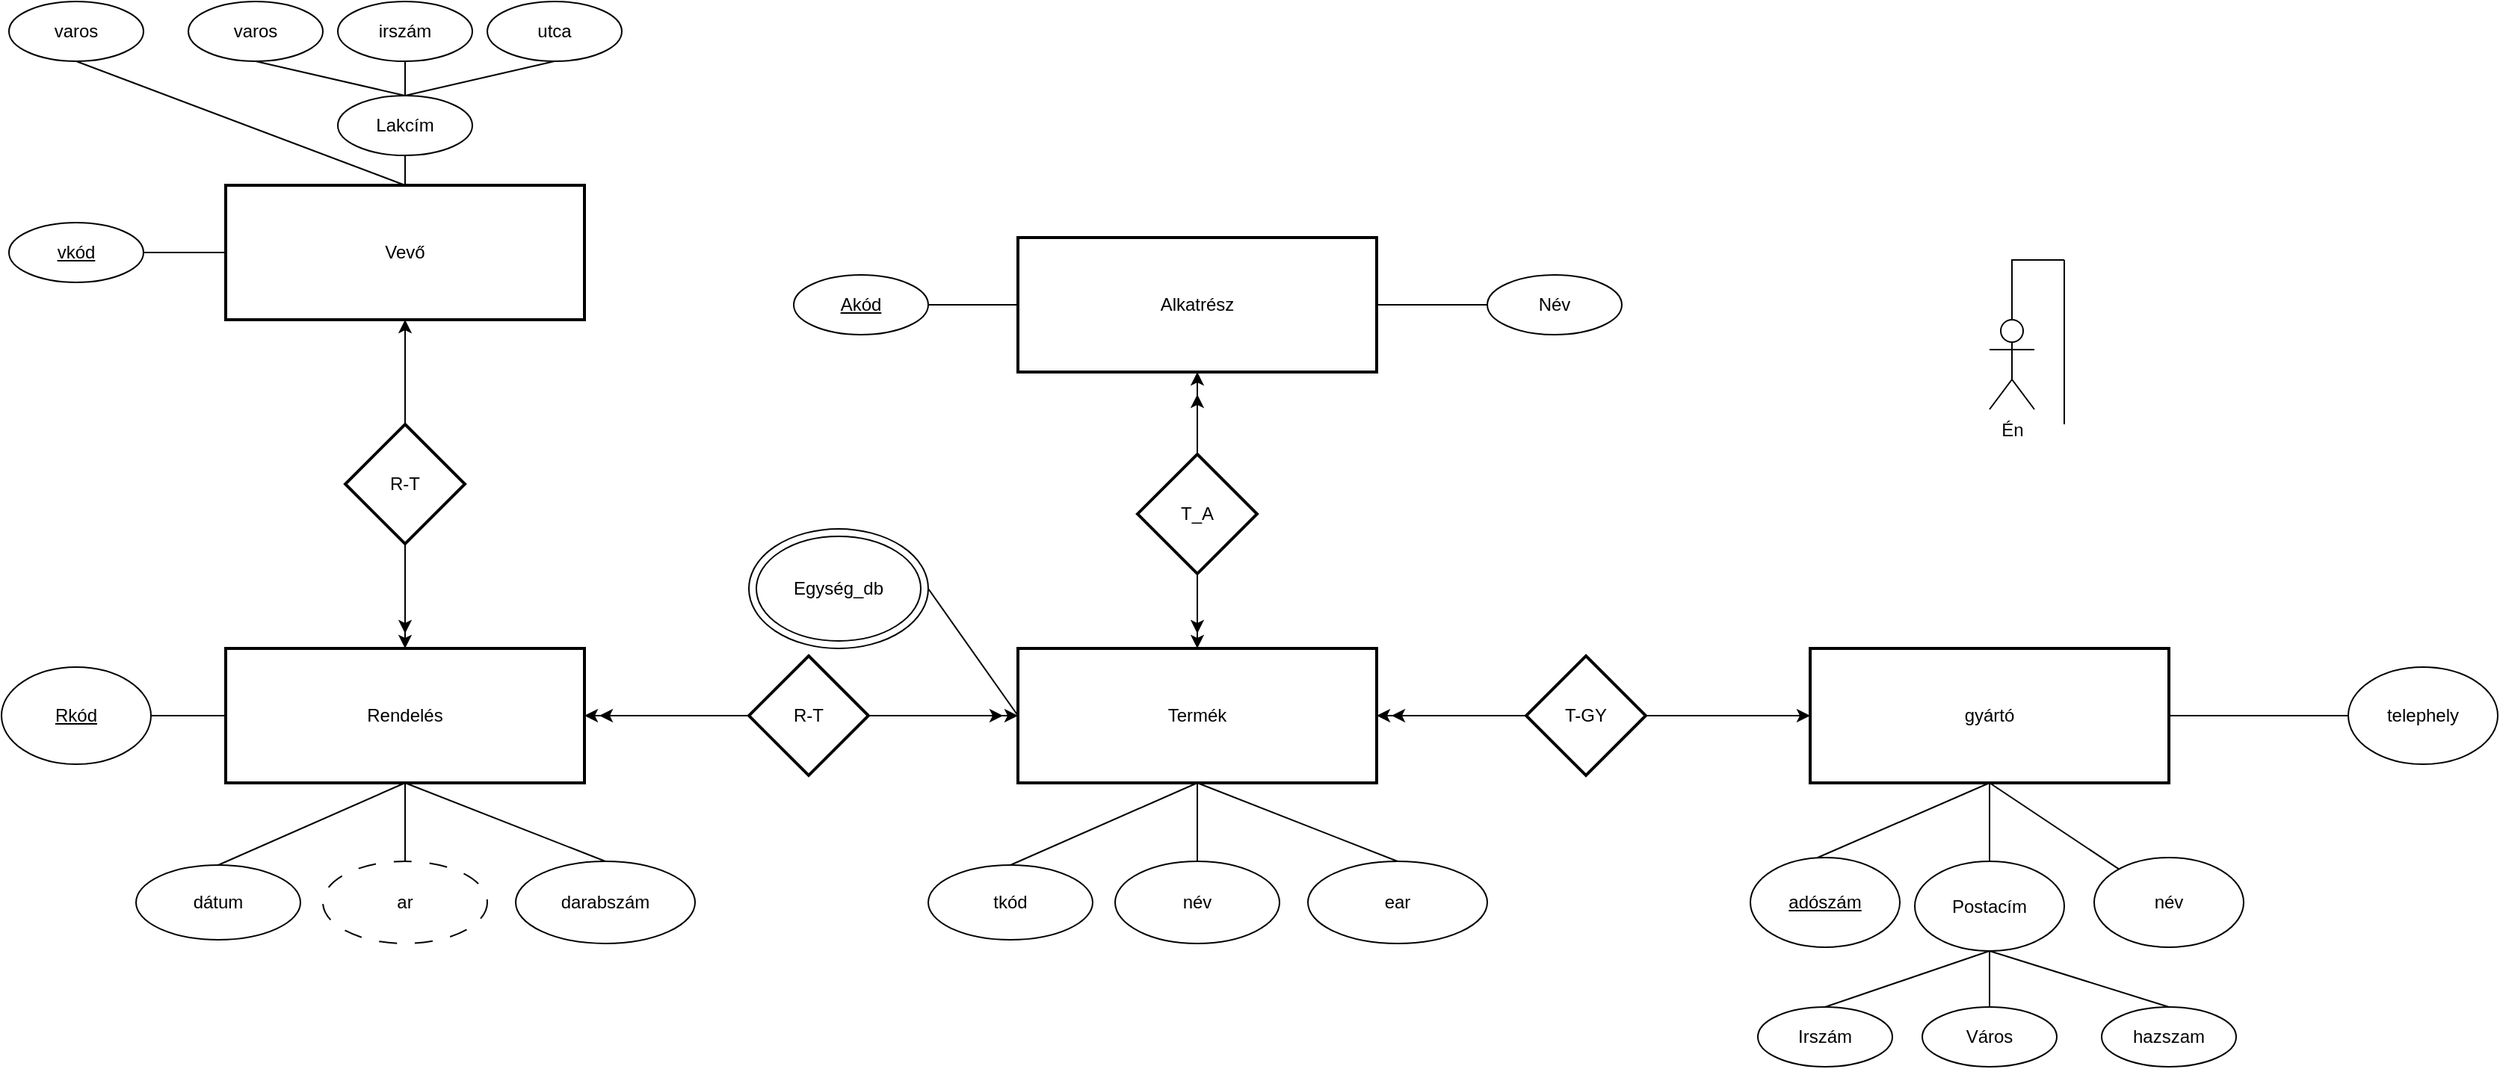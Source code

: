 <mxfile version="26.0.16">
  <diagram name="1 oldal" id="YfMqQStd1jOVHiEIAoBQ">
    <mxGraphModel dx="2577" dy="2099" grid="1" gridSize="10" guides="1" tooltips="1" connect="1" arrows="1" fold="1" page="1" pageScale="1" pageWidth="827" pageHeight="1169" math="0" shadow="0">
      <root>
        <mxCell id="0" />
        <mxCell id="1" parent="0" />
        <mxCell id="fxpHEYfudscKSFKEsFCG-1" value="&lt;div&gt;Termék&lt;/div&gt;" style="rounded=0;whiteSpace=wrap;html=1;strokeWidth=2;" parent="1" vertex="1">
          <mxGeometry x="100" y="230" width="240" height="90" as="geometry" />
        </mxCell>
        <mxCell id="fxpHEYfudscKSFKEsFCG-2" value="gyártó" style="rounded=0;whiteSpace=wrap;html=1;strokeWidth=2;" parent="1" vertex="1">
          <mxGeometry x="630" y="230" width="240" height="90" as="geometry" />
        </mxCell>
        <mxCell id="fxpHEYfudscKSFKEsFCG-3" value="T-GY" style="rhombus;whiteSpace=wrap;html=1;strokeWidth=2;" parent="1" vertex="1">
          <mxGeometry x="440" y="235" width="80" height="80" as="geometry" />
        </mxCell>
        <mxCell id="fxpHEYfudscKSFKEsFCG-7" value="" style="endArrow=classic;html=1;rounded=0;" parent="1" source="fxpHEYfudscKSFKEsFCG-3" target="fxpHEYfudscKSFKEsFCG-2" edge="1">
          <mxGeometry width="50" height="50" relative="1" as="geometry">
            <mxPoint x="360" y="420" as="sourcePoint" />
            <mxPoint x="410" y="370" as="targetPoint" />
          </mxGeometry>
        </mxCell>
        <mxCell id="fxpHEYfudscKSFKEsFCG-8" value="telephely" style="ellipse;whiteSpace=wrap;html=1;" parent="1" vertex="1">
          <mxGeometry x="990" y="242.5" width="100" height="65" as="geometry" />
        </mxCell>
        <mxCell id="fxpHEYfudscKSFKEsFCG-11" value="&lt;u&gt;adószám&lt;/u&gt;" style="ellipse;whiteSpace=wrap;html=1;" parent="1" vertex="1">
          <mxGeometry x="590" y="370" width="100" height="60" as="geometry" />
        </mxCell>
        <mxCell id="fxpHEYfudscKSFKEsFCG-12" value="név" style="ellipse;whiteSpace=wrap;html=1;" parent="1" vertex="1">
          <mxGeometry x="820" y="370" width="100" height="60" as="geometry" />
        </mxCell>
        <mxCell id="fxpHEYfudscKSFKEsFCG-13" value="" style="endArrow=none;html=1;rounded=0;entryX=0.5;entryY=1;entryDx=0;entryDy=0;" parent="1" target="fxpHEYfudscKSFKEsFCG-2" edge="1">
          <mxGeometry width="50" height="50" relative="1" as="geometry">
            <mxPoint x="635" y="370" as="sourcePoint" />
            <mxPoint x="650" y="360" as="targetPoint" />
          </mxGeometry>
        </mxCell>
        <mxCell id="fxpHEYfudscKSFKEsFCG-14" value="" style="endArrow=none;html=1;rounded=0;entryX=0.5;entryY=1;entryDx=0;entryDy=0;" parent="1" source="fxpHEYfudscKSFKEsFCG-12" target="fxpHEYfudscKSFKEsFCG-2" edge="1">
          <mxGeometry width="50" height="50" relative="1" as="geometry">
            <mxPoint x="750" y="370" as="sourcePoint" />
            <mxPoint x="650" y="360" as="targetPoint" />
          </mxGeometry>
        </mxCell>
        <mxCell id="rk8ISG-HkTGHiSm7UP73-1" value="&lt;div&gt;ear&lt;/div&gt;" style="ellipse;whiteSpace=wrap;html=1;" vertex="1" parent="1">
          <mxGeometry x="294" y="372.5" width="120" height="55" as="geometry" />
        </mxCell>
        <mxCell id="rk8ISG-HkTGHiSm7UP73-2" value="&lt;div&gt;név&lt;/div&gt;" style="ellipse;whiteSpace=wrap;html=1;" vertex="1" parent="1">
          <mxGeometry x="165" y="372.5" width="110" height="55" as="geometry" />
        </mxCell>
        <mxCell id="rk8ISG-HkTGHiSm7UP73-3" value="tkód" style="ellipse;whiteSpace=wrap;html=1;" vertex="1" parent="1">
          <mxGeometry x="40" y="375" width="110" height="50" as="geometry" />
        </mxCell>
        <mxCell id="rk8ISG-HkTGHiSm7UP73-8" value="" style="endArrow=none;html=1;rounded=0;exitX=0.5;exitY=1;exitDx=0;exitDy=0;entryX=0.5;entryY=0;entryDx=0;entryDy=0;" edge="1" parent="1" source="fxpHEYfudscKSFKEsFCG-1" target="rk8ISG-HkTGHiSm7UP73-1">
          <mxGeometry width="50" height="50" relative="1" as="geometry">
            <mxPoint x="470" y="460" as="sourcePoint" />
            <mxPoint x="520" y="410" as="targetPoint" />
          </mxGeometry>
        </mxCell>
        <mxCell id="rk8ISG-HkTGHiSm7UP73-9" value="" style="endArrow=none;html=1;rounded=0;entryX=0.5;entryY=1;entryDx=0;entryDy=0;exitX=0.5;exitY=0;exitDx=0;exitDy=0;" edge="1" parent="1" source="rk8ISG-HkTGHiSm7UP73-2" target="fxpHEYfudscKSFKEsFCG-1">
          <mxGeometry width="50" height="50" relative="1" as="geometry">
            <mxPoint x="470" y="460" as="sourcePoint" />
            <mxPoint x="520" y="410" as="targetPoint" />
          </mxGeometry>
        </mxCell>
        <mxCell id="rk8ISG-HkTGHiSm7UP73-10" value="" style="endArrow=none;html=1;rounded=0;entryX=0.5;entryY=1;entryDx=0;entryDy=0;exitX=0.5;exitY=0;exitDx=0;exitDy=0;" edge="1" parent="1" source="rk8ISG-HkTGHiSm7UP73-3" target="fxpHEYfudscKSFKEsFCG-1">
          <mxGeometry width="50" height="50" relative="1" as="geometry">
            <mxPoint x="470" y="460" as="sourcePoint" />
            <mxPoint x="520" y="410" as="targetPoint" />
          </mxGeometry>
        </mxCell>
        <mxCell id="rk8ISG-HkTGHiSm7UP73-11" value="" style="endArrow=none;html=1;rounded=0;entryX=1;entryY=0.5;entryDx=0;entryDy=0;exitX=0;exitY=0.5;exitDx=0;exitDy=0;" edge="1" parent="1" source="fxpHEYfudscKSFKEsFCG-8" target="fxpHEYfudscKSFKEsFCG-2">
          <mxGeometry width="50" height="50" relative="1" as="geometry">
            <mxPoint x="470" y="460" as="sourcePoint" />
            <mxPoint x="520" y="410" as="targetPoint" />
          </mxGeometry>
        </mxCell>
        <mxCell id="rk8ISG-HkTGHiSm7UP73-13" value="T_A" style="rhombus;whiteSpace=wrap;html=1;strokeWidth=2;" vertex="1" parent="1">
          <mxGeometry x="180" y="100" width="80" height="80" as="geometry" />
        </mxCell>
        <mxCell id="rk8ISG-HkTGHiSm7UP73-14" value="" style="endArrow=classic;html=1;rounded=0;exitX=0.5;exitY=1;exitDx=0;exitDy=0;entryX=0.5;entryY=0;entryDx=0;entryDy=0;" edge="1" parent="1" source="rk8ISG-HkTGHiSm7UP73-13" target="fxpHEYfudscKSFKEsFCG-1">
          <mxGeometry width="50" height="50" relative="1" as="geometry">
            <mxPoint x="470" y="300" as="sourcePoint" />
            <mxPoint x="590" y="-20" as="targetPoint" />
          </mxGeometry>
        </mxCell>
        <mxCell id="rk8ISG-HkTGHiSm7UP73-17" value="Postacím" style="ellipse;whiteSpace=wrap;html=1;" vertex="1" parent="1">
          <mxGeometry x="700" y="372.5" width="100" height="60" as="geometry" />
        </mxCell>
        <mxCell id="rk8ISG-HkTGHiSm7UP73-18" value="" style="endArrow=none;html=1;rounded=0;entryX=0.5;entryY=0;entryDx=0;entryDy=0;exitX=0.5;exitY=1;exitDx=0;exitDy=0;" edge="1" parent="1" source="fxpHEYfudscKSFKEsFCG-2" target="rk8ISG-HkTGHiSm7UP73-17">
          <mxGeometry width="50" height="50" relative="1" as="geometry">
            <mxPoint x="470" y="300" as="sourcePoint" />
            <mxPoint x="520" y="250" as="targetPoint" />
          </mxGeometry>
        </mxCell>
        <mxCell id="rk8ISG-HkTGHiSm7UP73-19" value="Irszám" style="ellipse;whiteSpace=wrap;html=1;" vertex="1" parent="1">
          <mxGeometry x="595" y="470" width="90" height="40" as="geometry" />
        </mxCell>
        <mxCell id="rk8ISG-HkTGHiSm7UP73-20" value="Város" style="ellipse;whiteSpace=wrap;html=1;" vertex="1" parent="1">
          <mxGeometry x="705" y="470" width="90" height="40" as="geometry" />
        </mxCell>
        <mxCell id="rk8ISG-HkTGHiSm7UP73-21" value="hazszam" style="ellipse;whiteSpace=wrap;html=1;" vertex="1" parent="1">
          <mxGeometry x="825" y="470" width="90" height="40" as="geometry" />
        </mxCell>
        <mxCell id="rk8ISG-HkTGHiSm7UP73-23" value="" style="endArrow=none;html=1;rounded=0;exitX=0.5;exitY=0;exitDx=0;exitDy=0;entryX=0.5;entryY=1;entryDx=0;entryDy=0;" edge="1" parent="1" source="rk8ISG-HkTGHiSm7UP73-20" target="rk8ISG-HkTGHiSm7UP73-17">
          <mxGeometry width="50" height="50" relative="1" as="geometry">
            <mxPoint x="480" y="300" as="sourcePoint" />
            <mxPoint x="530" y="250" as="targetPoint" />
          </mxGeometry>
        </mxCell>
        <mxCell id="rk8ISG-HkTGHiSm7UP73-24" value="" style="endArrow=none;html=1;rounded=0;exitX=0.5;exitY=0;exitDx=0;exitDy=0;entryX=0.5;entryY=1;entryDx=0;entryDy=0;" edge="1" parent="1" source="rk8ISG-HkTGHiSm7UP73-19" target="rk8ISG-HkTGHiSm7UP73-17">
          <mxGeometry width="50" height="50" relative="1" as="geometry">
            <mxPoint x="480" y="300" as="sourcePoint" />
            <mxPoint x="530" y="250" as="targetPoint" />
          </mxGeometry>
        </mxCell>
        <mxCell id="rk8ISG-HkTGHiSm7UP73-25" value="" style="endArrow=none;html=1;rounded=0;entryX=0.5;entryY=0;entryDx=0;entryDy=0;exitX=0.5;exitY=1;exitDx=0;exitDy=0;" edge="1" parent="1" source="rk8ISG-HkTGHiSm7UP73-17" target="rk8ISG-HkTGHiSm7UP73-21">
          <mxGeometry width="50" height="50" relative="1" as="geometry">
            <mxPoint x="480" y="300" as="sourcePoint" />
            <mxPoint x="530" y="250" as="targetPoint" />
          </mxGeometry>
        </mxCell>
        <mxCell id="rk8ISG-HkTGHiSm7UP73-26" value="" style="ellipse;whiteSpace=wrap;html=1;" vertex="1" parent="1">
          <mxGeometry x="-80" y="150" width="120" height="80" as="geometry" />
        </mxCell>
        <mxCell id="rk8ISG-HkTGHiSm7UP73-27" value="Egység_db" style="ellipse;whiteSpace=wrap;html=1;" vertex="1" parent="1">
          <mxGeometry x="-75" y="155" width="110" height="70" as="geometry" />
        </mxCell>
        <mxCell id="rk8ISG-HkTGHiSm7UP73-28" value="" style="endArrow=classic;html=1;rounded=0;entryX=1;entryY=0.5;entryDx=0;entryDy=0;exitX=0;exitY=0.5;exitDx=0;exitDy=0;" edge="1" parent="1" source="fxpHEYfudscKSFKEsFCG-3" target="fxpHEYfudscKSFKEsFCG-1">
          <mxGeometry width="50" height="50" relative="1" as="geometry">
            <mxPoint x="480" y="300" as="sourcePoint" />
            <mxPoint x="530" y="250" as="targetPoint" />
          </mxGeometry>
        </mxCell>
        <mxCell id="rk8ISG-HkTGHiSm7UP73-30" value="" style="endArrow=classic;html=1;rounded=0;exitX=0;exitY=0.5;exitDx=0;exitDy=0;" edge="1" parent="1" source="fxpHEYfudscKSFKEsFCG-3">
          <mxGeometry width="50" height="50" relative="1" as="geometry">
            <mxPoint x="480" y="480" as="sourcePoint" />
            <mxPoint x="350" y="275" as="targetPoint" />
          </mxGeometry>
        </mxCell>
        <mxCell id="rk8ISG-HkTGHiSm7UP73-31" value="" style="endArrow=none;html=1;rounded=0;entryX=0;entryY=0.5;entryDx=0;entryDy=0;exitX=1;exitY=0.5;exitDx=0;exitDy=0;" edge="1" parent="1" source="rk8ISG-HkTGHiSm7UP73-26" target="fxpHEYfudscKSFKEsFCG-1">
          <mxGeometry width="50" height="50" relative="1" as="geometry">
            <mxPoint x="410" y="370" as="sourcePoint" />
            <mxPoint x="460" y="320" as="targetPoint" />
          </mxGeometry>
        </mxCell>
        <mxCell id="rk8ISG-HkTGHiSm7UP73-33" value="" style="endArrow=classic;html=1;rounded=0;exitX=0.5;exitY=1;exitDx=0;exitDy=0;" edge="1" parent="1" source="rk8ISG-HkTGHiSm7UP73-13">
          <mxGeometry width="50" height="50" relative="1" as="geometry">
            <mxPoint x="520" y="360" as="sourcePoint" />
            <mxPoint x="220" y="220" as="targetPoint" />
          </mxGeometry>
        </mxCell>
        <mxCell id="rk8ISG-HkTGHiSm7UP73-34" value="Alkatrész" style="rounded=0;whiteSpace=wrap;html=1;strokeWidth=2;" vertex="1" parent="1">
          <mxGeometry x="100" y="-45" width="240" height="90" as="geometry" />
        </mxCell>
        <mxCell id="rk8ISG-HkTGHiSm7UP73-35" value="" style="endArrow=classic;html=1;rounded=0;exitX=0.5;exitY=0;exitDx=0;exitDy=0;entryX=0.5;entryY=1;entryDx=0;entryDy=0;" edge="1" parent="1" source="rk8ISG-HkTGHiSm7UP73-13" target="rk8ISG-HkTGHiSm7UP73-34">
          <mxGeometry width="50" height="50" relative="1" as="geometry">
            <mxPoint x="520" y="190" as="sourcePoint" />
            <mxPoint x="570" y="140" as="targetPoint" />
          </mxGeometry>
        </mxCell>
        <mxCell id="rk8ISG-HkTGHiSm7UP73-36" value="" style="endArrow=classic;html=1;rounded=0;exitX=0.5;exitY=0;exitDx=0;exitDy=0;" edge="1" parent="1" source="rk8ISG-HkTGHiSm7UP73-13">
          <mxGeometry width="50" height="50" relative="1" as="geometry">
            <mxPoint x="520" y="190" as="sourcePoint" />
            <mxPoint x="220" y="60" as="targetPoint" />
          </mxGeometry>
        </mxCell>
        <mxCell id="rk8ISG-HkTGHiSm7UP73-37" value="Név" style="ellipse;whiteSpace=wrap;html=1;" vertex="1" parent="1">
          <mxGeometry x="414" y="-20" width="90" height="40" as="geometry" />
        </mxCell>
        <mxCell id="rk8ISG-HkTGHiSm7UP73-39" value="&lt;u&gt;Akód&lt;/u&gt;" style="ellipse;whiteSpace=wrap;html=1;" vertex="1" parent="1">
          <mxGeometry x="-50" y="-20" width="90" height="40" as="geometry" />
        </mxCell>
        <mxCell id="rk8ISG-HkTGHiSm7UP73-40" value="" style="endArrow=none;html=1;rounded=0;entryX=0;entryY=0.5;entryDx=0;entryDy=0;exitX=1;exitY=0.5;exitDx=0;exitDy=0;" edge="1" parent="1" source="rk8ISG-HkTGHiSm7UP73-34" target="rk8ISG-HkTGHiSm7UP73-37">
          <mxGeometry width="50" height="50" relative="1" as="geometry">
            <mxPoint x="520" y="260" as="sourcePoint" />
            <mxPoint x="570" y="210" as="targetPoint" />
          </mxGeometry>
        </mxCell>
        <mxCell id="rk8ISG-HkTGHiSm7UP73-41" value="" style="endArrow=none;html=1;rounded=0;entryX=0;entryY=0.5;entryDx=0;entryDy=0;exitX=1;exitY=0.5;exitDx=0;exitDy=0;" edge="1" parent="1" source="rk8ISG-HkTGHiSm7UP73-39" target="rk8ISG-HkTGHiSm7UP73-34">
          <mxGeometry width="50" height="50" relative="1" as="geometry">
            <mxPoint x="520" y="260" as="sourcePoint" />
            <mxPoint x="570" y="210" as="targetPoint" />
          </mxGeometry>
        </mxCell>
        <mxCell id="rk8ISG-HkTGHiSm7UP73-42" value="Én" style="shape=umlActor;verticalLabelPosition=bottom;verticalAlign=top;html=1;outlineConnect=0;" vertex="1" parent="1">
          <mxGeometry x="750" y="10" width="30" height="60" as="geometry" />
        </mxCell>
        <mxCell id="rk8ISG-HkTGHiSm7UP73-43" value="" style="endArrow=none;html=1;rounded=0;" edge="1" parent="1">
          <mxGeometry width="50" height="50" relative="1" as="geometry">
            <mxPoint x="800" y="80" as="sourcePoint" />
            <mxPoint x="800" y="-30" as="targetPoint" />
          </mxGeometry>
        </mxCell>
        <mxCell id="rk8ISG-HkTGHiSm7UP73-44" value="" style="endArrow=none;html=1;rounded=0;exitX=0.5;exitY=0;exitDx=0;exitDy=0;exitPerimeter=0;" edge="1" parent="1" source="rk8ISG-HkTGHiSm7UP73-42">
          <mxGeometry width="50" height="50" relative="1" as="geometry">
            <mxPoint x="760" as="sourcePoint" />
            <mxPoint x="800" y="-30" as="targetPoint" />
            <Array as="points">
              <mxPoint x="765" y="-30" />
            </Array>
          </mxGeometry>
        </mxCell>
        <mxCell id="rk8ISG-HkTGHiSm7UP73-48" value="" style="endArrow=classic;startArrow=classic;html=1;rounded=0;exitX=1;exitY=0.5;exitDx=0;exitDy=0;" edge="1" parent="1" source="rk8ISG-HkTGHiSm7UP73-49">
          <mxGeometry width="50" height="50" relative="1" as="geometry">
            <mxPoint x="510" y="360" as="sourcePoint" />
            <mxPoint x="100" y="275" as="targetPoint" />
          </mxGeometry>
        </mxCell>
        <mxCell id="rk8ISG-HkTGHiSm7UP73-49" value="Rendelés" style="rounded=0;whiteSpace=wrap;html=1;strokeWidth=2;" vertex="1" parent="1">
          <mxGeometry x="-430" y="230" width="240" height="90" as="geometry" />
        </mxCell>
        <mxCell id="rk8ISG-HkTGHiSm7UP73-50" value="" style="endArrow=classic;startArrow=classic;html=1;rounded=0;" edge="1" parent="1">
          <mxGeometry width="50" height="50" relative="1" as="geometry">
            <mxPoint x="-180" y="275" as="sourcePoint" />
            <mxPoint x="90" y="275" as="targetPoint" />
          </mxGeometry>
        </mxCell>
        <mxCell id="rk8ISG-HkTGHiSm7UP73-47" value="R-T" style="rhombus;whiteSpace=wrap;html=1;strokeWidth=2;" vertex="1" parent="1">
          <mxGeometry x="-80" y="235" width="80" height="80" as="geometry" />
        </mxCell>
        <mxCell id="rk8ISG-HkTGHiSm7UP73-51" value="&lt;u&gt;Rkód&lt;/u&gt;" style="ellipse;whiteSpace=wrap;html=1;" vertex="1" parent="1">
          <mxGeometry x="-580" y="242.5" width="100" height="65" as="geometry" />
        </mxCell>
        <mxCell id="rk8ISG-HkTGHiSm7UP73-58" value="&lt;div&gt;darabszám&lt;/div&gt;" style="ellipse;whiteSpace=wrap;html=1;" vertex="1" parent="1">
          <mxGeometry x="-236" y="372.5" width="120" height="55" as="geometry" />
        </mxCell>
        <mxCell id="rk8ISG-HkTGHiSm7UP73-59" value="&lt;div&gt;ar&lt;/div&gt;" style="ellipse;whiteSpace=wrap;html=1;dashed=1;dashPattern=12 12;" vertex="1" parent="1">
          <mxGeometry x="-365" y="372.5" width="110" height="55" as="geometry" />
        </mxCell>
        <mxCell id="rk8ISG-HkTGHiSm7UP73-60" value="dátum" style="ellipse;whiteSpace=wrap;html=1;" vertex="1" parent="1">
          <mxGeometry x="-490" y="375" width="110" height="50" as="geometry" />
        </mxCell>
        <mxCell id="rk8ISG-HkTGHiSm7UP73-61" value="" style="endArrow=none;html=1;rounded=0;exitX=0.5;exitY=1;exitDx=0;exitDy=0;entryX=0.5;entryY=0;entryDx=0;entryDy=0;" edge="1" parent="1" target="rk8ISG-HkTGHiSm7UP73-58">
          <mxGeometry width="50" height="50" relative="1" as="geometry">
            <mxPoint x="-310" y="320" as="sourcePoint" />
            <mxPoint x="-10" y="410" as="targetPoint" />
          </mxGeometry>
        </mxCell>
        <mxCell id="rk8ISG-HkTGHiSm7UP73-62" value="" style="endArrow=none;html=1;rounded=0;entryX=0.5;entryY=1;entryDx=0;entryDy=0;exitX=0.5;exitY=0;exitDx=0;exitDy=0;" edge="1" parent="1" source="rk8ISG-HkTGHiSm7UP73-59">
          <mxGeometry width="50" height="50" relative="1" as="geometry">
            <mxPoint x="-60" y="460" as="sourcePoint" />
            <mxPoint x="-310" y="320" as="targetPoint" />
          </mxGeometry>
        </mxCell>
        <mxCell id="rk8ISG-HkTGHiSm7UP73-63" value="" style="endArrow=none;html=1;rounded=0;entryX=0.5;entryY=1;entryDx=0;entryDy=0;exitX=0.5;exitY=0;exitDx=0;exitDy=0;" edge="1" parent="1" source="rk8ISG-HkTGHiSm7UP73-60">
          <mxGeometry width="50" height="50" relative="1" as="geometry">
            <mxPoint x="-60" y="460" as="sourcePoint" />
            <mxPoint x="-310" y="320" as="targetPoint" />
          </mxGeometry>
        </mxCell>
        <mxCell id="rk8ISG-HkTGHiSm7UP73-65" value="" style="endArrow=none;html=1;rounded=0;exitX=1;exitY=0.5;exitDx=0;exitDy=0;entryX=0;entryY=0.5;entryDx=0;entryDy=0;" edge="1" parent="1" source="rk8ISG-HkTGHiSm7UP73-51" target="rk8ISG-HkTGHiSm7UP73-49">
          <mxGeometry width="50" height="50" relative="1" as="geometry">
            <mxPoint x="-280" y="300" as="sourcePoint" />
            <mxPoint x="-230" y="250" as="targetPoint" />
          </mxGeometry>
        </mxCell>
        <mxCell id="rk8ISG-HkTGHiSm7UP73-67" value="Vevő" style="rounded=0;whiteSpace=wrap;html=1;strokeWidth=2;" vertex="1" parent="1">
          <mxGeometry x="-430" y="-80" width="240" height="90" as="geometry" />
        </mxCell>
        <mxCell id="rk8ISG-HkTGHiSm7UP73-69" value="" style="endArrow=classic;startArrow=classic;html=1;rounded=0;exitX=0.5;exitY=0;exitDx=0;exitDy=0;entryX=0.5;entryY=1;entryDx=0;entryDy=0;" edge="1" parent="1" source="rk8ISG-HkTGHiSm7UP73-49" target="rk8ISG-HkTGHiSm7UP73-67">
          <mxGeometry width="50" height="50" relative="1" as="geometry">
            <mxPoint x="-330" y="90" as="sourcePoint" />
            <mxPoint x="-280" y="40" as="targetPoint" />
          </mxGeometry>
        </mxCell>
        <mxCell id="rk8ISG-HkTGHiSm7UP73-70" value="" style="endArrow=classic;html=1;rounded=0;exitX=0.5;exitY=1;exitDx=0;exitDy=0;" edge="1" parent="1" source="rk8ISG-HkTGHiSm7UP73-67">
          <mxGeometry width="50" height="50" relative="1" as="geometry">
            <mxPoint x="-330" y="90" as="sourcePoint" />
            <mxPoint x="-310" y="220" as="targetPoint" />
          </mxGeometry>
        </mxCell>
        <mxCell id="rk8ISG-HkTGHiSm7UP73-66" value="R-T" style="rhombus;whiteSpace=wrap;html=1;strokeWidth=2;" vertex="1" parent="1">
          <mxGeometry x="-350" y="80" width="80" height="80" as="geometry" />
        </mxCell>
        <mxCell id="rk8ISG-HkTGHiSm7UP73-71" value="varos" style="ellipse;whiteSpace=wrap;html=1;direction=east;" vertex="1" parent="1">
          <mxGeometry x="-455" y="-203" width="90" height="40" as="geometry" />
        </mxCell>
        <mxCell id="rk8ISG-HkTGHiSm7UP73-72" value="irszám" style="ellipse;whiteSpace=wrap;html=1;direction=east;" vertex="1" parent="1">
          <mxGeometry x="-355" y="-203" width="90" height="40" as="geometry" />
        </mxCell>
        <mxCell id="rk8ISG-HkTGHiSm7UP73-73" value="utca" style="ellipse;whiteSpace=wrap;html=1;direction=east;" vertex="1" parent="1">
          <mxGeometry x="-255" y="-203" width="90" height="40" as="geometry" />
        </mxCell>
        <mxCell id="rk8ISG-HkTGHiSm7UP73-74" value="" style="endArrow=none;html=1;rounded=0;exitX=0.5;exitY=1;exitDx=0;exitDy=0;" edge="1" parent="1" source="rk8ISG-HkTGHiSm7UP73-72">
          <mxGeometry width="50" height="50" relative="1" as="geometry">
            <mxPoint x="-575" y="-373" as="sourcePoint" />
            <mxPoint x="-310" y="-80" as="targetPoint" />
          </mxGeometry>
        </mxCell>
        <mxCell id="rk8ISG-HkTGHiSm7UP73-75" value="" style="endArrow=none;html=1;rounded=0;exitX=0.5;exitY=1;exitDx=0;exitDy=0;entryX=0.5;entryY=0;entryDx=0;entryDy=0;" edge="1" parent="1" source="rk8ISG-HkTGHiSm7UP73-71" target="rk8ISG-HkTGHiSm7UP73-78">
          <mxGeometry width="50" height="50" relative="1" as="geometry">
            <mxPoint x="-575" y="-373" as="sourcePoint" />
            <mxPoint x="-320" y="-80" as="targetPoint" />
          </mxGeometry>
        </mxCell>
        <mxCell id="rk8ISG-HkTGHiSm7UP73-76" value="" style="endArrow=none;html=1;rounded=0;entryX=0.5;entryY=1;entryDx=0;entryDy=0;exitX=0.5;exitY=0;exitDx=0;exitDy=0;" edge="1" parent="1" target="rk8ISG-HkTGHiSm7UP73-73" source="rk8ISG-HkTGHiSm7UP73-78">
          <mxGeometry width="50" height="50" relative="1" as="geometry">
            <mxPoint x="-310" y="-80" as="sourcePoint" />
            <mxPoint x="-525" y="-423" as="targetPoint" />
          </mxGeometry>
        </mxCell>
        <mxCell id="rk8ISG-HkTGHiSm7UP73-78" value="Lakcím" style="ellipse;whiteSpace=wrap;html=1;direction=east;" vertex="1" parent="1">
          <mxGeometry x="-355" y="-140" width="90" height="40" as="geometry" />
        </mxCell>
        <mxCell id="rk8ISG-HkTGHiSm7UP73-79" value="varos" style="ellipse;whiteSpace=wrap;html=1;direction=east;" vertex="1" parent="1">
          <mxGeometry x="-575" y="-203" width="90" height="40" as="geometry" />
        </mxCell>
        <mxCell id="rk8ISG-HkTGHiSm7UP73-80" value="" style="endArrow=none;html=1;rounded=0;exitX=0.5;exitY=1;exitDx=0;exitDy=0;entryX=0.5;entryY=0;entryDx=0;entryDy=0;" edge="1" parent="1" source="rk8ISG-HkTGHiSm7UP73-79" target="rk8ISG-HkTGHiSm7UP73-67">
          <mxGeometry width="50" height="50" relative="1" as="geometry">
            <mxPoint x="-400" y="-153" as="sourcePoint" />
            <mxPoint x="-300" y="-130" as="targetPoint" />
          </mxGeometry>
        </mxCell>
        <mxCell id="rk8ISG-HkTGHiSm7UP73-81" value="&lt;u&gt;vkód&lt;/u&gt;" style="ellipse;whiteSpace=wrap;html=1;direction=east;" vertex="1" parent="1">
          <mxGeometry x="-575" y="-55" width="90" height="40" as="geometry" />
        </mxCell>
        <mxCell id="rk8ISG-HkTGHiSm7UP73-82" value="" style="endArrow=none;html=1;rounded=0;exitX=1;exitY=0.5;exitDx=0;exitDy=0;entryX=0;entryY=0.5;entryDx=0;entryDy=0;" edge="1" parent="1" source="rk8ISG-HkTGHiSm7UP73-81" target="rk8ISG-HkTGHiSm7UP73-67">
          <mxGeometry width="50" height="50" relative="1" as="geometry">
            <mxPoint x="-510" y="-60" as="sourcePoint" />
            <mxPoint x="-300" y="-70" as="targetPoint" />
          </mxGeometry>
        </mxCell>
      </root>
    </mxGraphModel>
  </diagram>
</mxfile>
